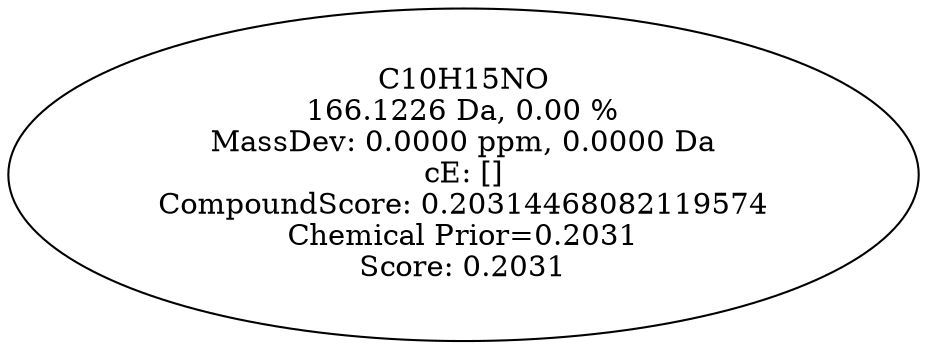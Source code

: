 strict digraph {
v1 [label="C10H15NO\n166.1226 Da, 0.00 %\nMassDev: 0.0000 ppm, 0.0000 Da\ncE: []\nCompoundScore: 0.20314468082119574\nChemical Prior=0.2031\nScore: 0.2031"];
}
